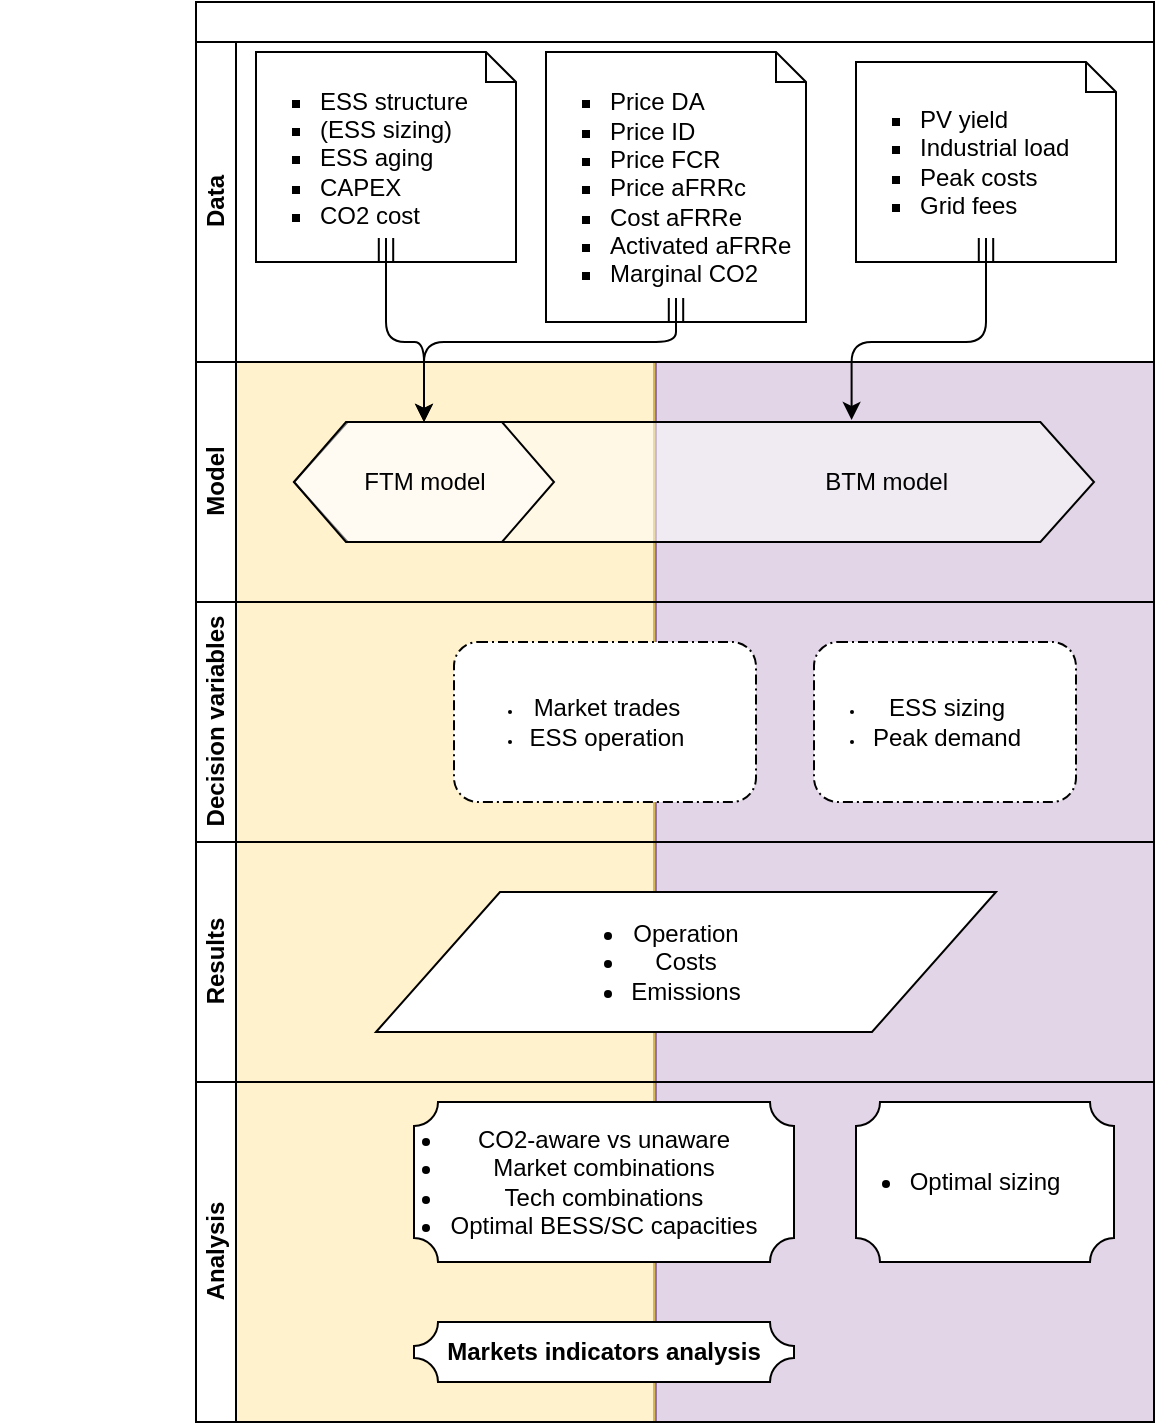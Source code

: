 <mxfile version="24.8.4">
  <diagram name="Page-1" id="H7OocQH3WVN6QxSBvJeX">
    <mxGraphModel grid="1" page="1" gridSize="10" guides="1" tooltips="1" connect="1" arrows="1" fold="1" pageScale="1" pageWidth="827" pageHeight="1169" math="0" shadow="0">
      <root>
        <mxCell id="0" />
        <mxCell id="1" parent="0" />
        <mxCell id="Y0jZvqLdVTw9YHAPx3Wo-44" value="" style="whiteSpace=wrap;html=1;fillColor=#e1d5e7;strokeColor=#9673a6;" vertex="1" parent="1">
          <mxGeometry x="401" y="300" width="249" height="530" as="geometry" />
        </mxCell>
        <mxCell id="Y0jZvqLdVTw9YHAPx3Wo-43" value="" style="whiteSpace=wrap;html=1;fillColor=#fff2cc;strokeColor=#d6b656;" vertex="1" parent="1">
          <mxGeometry x="190" y="300" width="210" height="530" as="geometry" />
        </mxCell>
        <mxCell id="_ZPiPlZKCAFzhntVLiFg-1" value="" style="swimlane;html=1;childLayout=stackLayout;resizeParent=1;resizeParentMax=0;horizontal=1;startSize=20;horizontalStack=0;whiteSpace=wrap;swimlaneLine=1;" vertex="1" parent="1">
          <mxGeometry x="171" y="120" width="479" height="710" as="geometry" />
        </mxCell>
        <mxCell id="_ZPiPlZKCAFzhntVLiFg-2" value="Data" style="swimlane;html=1;startSize=20;horizontal=0;" vertex="1" parent="_ZPiPlZKCAFzhntVLiFg-1">
          <mxGeometry y="20" width="479" height="160" as="geometry" />
        </mxCell>
        <mxCell id="Y0jZvqLdVTw9YHAPx3Wo-1" value="&lt;ul&gt;&lt;ul&gt;&lt;ul&gt;&lt;ul&gt;&lt;li&gt;&lt;span style=&quot;background-color: initial;&quot;&gt;Price DA&lt;/span&gt;&lt;/li&gt;&lt;li&gt;&lt;span style=&quot;background-color: initial;&quot;&gt;Price ID&lt;/span&gt;&lt;/li&gt;&lt;li&gt;&lt;span style=&quot;background-color: initial;&quot;&gt;Price FCR&lt;/span&gt;&lt;/li&gt;&lt;li&gt;Price aFRRc&lt;/li&gt;&lt;li&gt;Cost aFRRe&lt;/li&gt;&lt;li&gt;Activated aFRRe&lt;/li&gt;&lt;li&gt;Marginal CO2&lt;/li&gt;&lt;/ul&gt;&lt;/ul&gt;&lt;/ul&gt;&lt;/ul&gt;" style="shape=mxgraph.bpmn.data;labelPosition=left;verticalLabelPosition=middle;align=left;verticalAlign=middle;size=15;html=1;isCollection=1;" vertex="1" parent="_ZPiPlZKCAFzhntVLiFg-2">
          <mxGeometry x="175" y="5" width="130" height="135" as="geometry" />
        </mxCell>
        <mxCell id="Y0jZvqLdVTw9YHAPx3Wo-3" value="&lt;ul&gt;&lt;ul&gt;&lt;ul&gt;&lt;ul&gt;&lt;li&gt;PV yield&lt;/li&gt;&lt;li&gt;Industrial load&lt;/li&gt;&lt;li&gt;Peak costs&lt;/li&gt;&lt;li&gt;Grid fees&lt;/li&gt;&lt;/ul&gt;&lt;/ul&gt;&lt;/ul&gt;&lt;/ul&gt;" style="shape=mxgraph.bpmn.data;labelPosition=left;verticalLabelPosition=middle;align=left;verticalAlign=middle;size=15;html=1;isCollection=1;" vertex="1" parent="_ZPiPlZKCAFzhntVLiFg-2">
          <mxGeometry x="330" y="10" width="130" height="100" as="geometry" />
        </mxCell>
        <mxCell id="Y0jZvqLdVTw9YHAPx3Wo-4" value="&lt;ul&gt;&lt;ul&gt;&lt;ul&gt;&lt;ul&gt;&lt;li&gt;ESS structure&lt;/li&gt;&lt;li&gt;(ESS sizing)&lt;/li&gt;&lt;li&gt;ESS aging&lt;/li&gt;&lt;li&gt;CAPEX&lt;/li&gt;&lt;li&gt;CO2 cost&lt;/li&gt;&lt;/ul&gt;&lt;/ul&gt;&lt;/ul&gt;&lt;/ul&gt;" style="shape=mxgraph.bpmn.data;labelPosition=left;verticalLabelPosition=middle;align=left;verticalAlign=middle;size=15;html=1;isCollection=1;noLabel=0;fixDash=0;container=0;dropTarget=0;part=0;" vertex="1" parent="_ZPiPlZKCAFzhntVLiFg-2">
          <mxGeometry x="30" y="5" width="130" height="105" as="geometry" />
        </mxCell>
        <mxCell id="_ZPiPlZKCAFzhntVLiFg-3" value="Model" style="swimlane;html=1;startSize=20;horizontal=0;" vertex="1" parent="_ZPiPlZKCAFzhntVLiFg-1">
          <mxGeometry y="180" width="479" height="120" as="geometry" />
        </mxCell>
        <mxCell id="_ZPiPlZKCAFzhntVLiFg-4" value="Decision variables" style="swimlane;html=1;startSize=20;horizontal=0;swimlaneLine=1;" vertex="1" parent="_ZPiPlZKCAFzhntVLiFg-1">
          <mxGeometry y="300" width="479" height="120" as="geometry" />
        </mxCell>
        <mxCell id="Y0jZvqLdVTw9YHAPx3Wo-6" value="&lt;p&gt;&lt;/p&gt;&lt;ul style=&quot;padding-left: 2px;&quot;&gt;&lt;li&gt;&lt;span style=&quot;font-size: 12px; background-color: initial;&quot;&gt;ESS sizing&lt;/span&gt;&lt;/li&gt;&lt;li&gt;&lt;span style=&quot;font-size: 12px;&quot;&gt;Peak demand&lt;/span&gt;&lt;/li&gt;&lt;/ul&gt;&lt;p&gt;&lt;/p&gt;" style="points=[[0.25,0,0],[0.5,0,0],[0.75,0,0],[1,0.25,0],[1,0.5,0],[1,0.75,0],[0.75,1,0],[0.5,1,0],[0.25,1,0],[0,0.75,0],[0,0.5,0],[0,0.25,0]];rounded=1;dashed=1;dashPattern=5 2 1 2;labelPosition=center;verticalLabelPosition=middle;align=center;verticalAlign=middle;fontSize=8;html=1;whiteSpace=wrap;" vertex="1" parent="_ZPiPlZKCAFzhntVLiFg-4">
          <mxGeometry x="309" y="20" width="131" height="80" as="geometry" />
        </mxCell>
        <mxCell id="Y0jZvqLdVTw9YHAPx3Wo-5" value="&lt;p&gt;&lt;/p&gt;&lt;ul style=&quot;padding-left: 2px;&quot;&gt;&lt;li&gt;&lt;span style=&quot;font-size: 12px;&quot;&gt;Market trades&lt;/span&gt;&lt;/li&gt;&lt;li&gt;&lt;span style=&quot;background-color: initial; font-size: 12px;&quot;&gt;ESS operation&lt;/span&gt;&lt;/li&gt;&lt;/ul&gt;&lt;p&gt;&lt;/p&gt;" style="points=[[0.25,0,0],[0.5,0,0],[0.75,0,0],[1,0.25,0],[1,0.5,0],[1,0.75,0],[0.75,1,0],[0.5,1,0],[0.25,1,0],[0,0.75,0],[0,0.5,0],[0,0.25,0]];rounded=1;dashed=1;dashPattern=5 2 1 2;labelPosition=center;verticalLabelPosition=middle;align=center;verticalAlign=middle;fontSize=8;html=1;whiteSpace=wrap;" vertex="1" parent="_ZPiPlZKCAFzhntVLiFg-4">
          <mxGeometry x="129" y="20" width="151" height="80" as="geometry" />
        </mxCell>
        <mxCell id="_ZPiPlZKCAFzhntVLiFg-5" value="Results" style="swimlane;html=1;startSize=20;horizontal=0;swimlaneLine=1;" vertex="1" parent="_ZPiPlZKCAFzhntVLiFg-1">
          <mxGeometry y="420" width="479" height="120" as="geometry" />
        </mxCell>
        <mxCell id="Y0jZvqLdVTw9YHAPx3Wo-46" value="&lt;ul style=&quot;padding-left: 0px;&quot;&gt;&lt;li&gt;Operation&lt;/li&gt;&lt;li&gt;Costs&lt;/li&gt;&lt;li&gt;Emissions&lt;/li&gt;&lt;/ul&gt;" style="shape=parallelogram;perimeter=parallelogramPerimeter;whiteSpace=wrap;html=1;dashed=0;" vertex="1" parent="_ZPiPlZKCAFzhntVLiFg-5">
          <mxGeometry x="90" y="25" width="310" height="70" as="geometry" />
        </mxCell>
        <mxCell id="Y0jZvqLdVTw9YHAPx3Wo-45" value="Analysis" style="swimlane;html=1;startSize=20;horizontal=0;swimlaneLine=1;" vertex="1" parent="_ZPiPlZKCAFzhntVLiFg-1">
          <mxGeometry y="540" width="479" height="170" as="geometry" />
        </mxCell>
        <mxCell id="Y0jZvqLdVTw9YHAPx3Wo-52" value="&lt;ul style=&quot;padding-left: 0px;&quot;&gt;&lt;li&gt;CO2-aware vs unaware&lt;/li&gt;&lt;li&gt;Market combinations&lt;/li&gt;&lt;li&gt;Tech combinations&lt;/li&gt;&lt;li&gt;Optimal BESS/SC capacities&lt;/li&gt;&lt;/ul&gt;" style="verticalLabelPosition=middle;verticalAlign=middle;html=1;shape=mxgraph.basic.plaque;dx=6;whiteSpace=wrap;labelPosition=center;align=center;" vertex="1" parent="Y0jZvqLdVTw9YHAPx3Wo-45">
          <mxGeometry x="109" y="10" width="190" height="80" as="geometry" />
        </mxCell>
        <mxCell id="Y0jZvqLdVTw9YHAPx3Wo-53" value="&lt;ul style=&quot;padding-left: 0px;&quot;&gt;&lt;li&gt;Optimal sizing&lt;/li&gt;&lt;/ul&gt;" style="verticalLabelPosition=middle;verticalAlign=middle;html=1;shape=mxgraph.basic.plaque;dx=6;whiteSpace=wrap;labelPosition=center;align=center;" vertex="1" parent="Y0jZvqLdVTw9YHAPx3Wo-45">
          <mxGeometry x="330" y="10" width="129" height="80" as="geometry" />
        </mxCell>
        <mxCell id="Y0jZvqLdVTw9YHAPx3Wo-54" value="&lt;div&gt;&lt;b&gt;Markets indicators analysis&lt;/b&gt;&lt;/div&gt;" style="verticalLabelPosition=middle;verticalAlign=middle;html=1;shape=mxgraph.basic.plaque;dx=6;whiteSpace=wrap;labelPosition=center;align=center;" vertex="1" parent="1">
          <mxGeometry x="280" y="780" width="190" height="30" as="geometry" />
        </mxCell>
        <mxCell id="Y0jZvqLdVTw9YHAPx3Wo-58" value="" style="group;shadow=0;fillColor=none;" connectable="0" vertex="1" parent="1">
          <mxGeometry x="220" y="330" width="400" height="60" as="geometry" />
        </mxCell>
        <mxCell id="Y0jZvqLdVTw9YHAPx3Wo-56" value="BTM model&lt;span style=&quot;white-space: pre;&quot;&gt;&#x9;&lt;/span&gt;&lt;span style=&quot;white-space: pre;&quot;&gt;&#x9;&lt;/span&gt;&lt;span style=&quot;white-space: pre;&quot;&gt;&#x9;&lt;/span&gt;" style="verticalLabelPosition=middle;verticalAlign=middle;html=1;shape=hexagon;perimeter=hexagonPerimeter2;arcSize=6;size=0.067;labelPosition=center;align=right;gradientColor=none;strokeOpacity=100;fillOpacity=50;" vertex="1" parent="Y0jZvqLdVTw9YHAPx3Wo-58">
          <mxGeometry width="400" height="60" as="geometry" />
        </mxCell>
        <mxCell id="Y0jZvqLdVTw9YHAPx3Wo-57" value="FTM model" style="verticalLabelPosition=middle;verticalAlign=middle;html=1;shape=hexagon;perimeter=hexagonPerimeter2;arcSize=6;size=0.2;labelPosition=center;align=center;fillOpacity=50;" vertex="1" parent="Y0jZvqLdVTw9YHAPx3Wo-58">
          <mxGeometry width="130" height="60" as="geometry" />
        </mxCell>
        <mxCell id="Y0jZvqLdVTw9YHAPx3Wo-41" style="edgeStyle=orthogonalEdgeStyle;rounded=1;orthogonalLoop=1;jettySize=auto;html=1;exitX=0.5;exitY=1;exitDx=0;exitDy=0;exitPerimeter=0;entryX=0.697;entryY=-0.017;entryDx=0;entryDy=0;curved=0;entryPerimeter=0;" edge="1" parent="1" source="Y0jZvqLdVTw9YHAPx3Wo-3" target="Y0jZvqLdVTw9YHAPx3Wo-56">
          <mxGeometry relative="1" as="geometry">
            <mxPoint x="543.5" y="378.57" as="targetPoint" />
          </mxGeometry>
        </mxCell>
        <mxCell id="Y0jZvqLdVTw9YHAPx3Wo-37" style="edgeStyle=orthogonalEdgeStyle;rounded=1;orthogonalLoop=1;jettySize=auto;html=1;exitX=0.5;exitY=1;exitDx=0;exitDy=0;exitPerimeter=0;curved=0;entryX=0.5;entryY=0;entryDx=0;entryDy=0;" edge="1" parent="1" source="Y0jZvqLdVTw9YHAPx3Wo-1" target="Y0jZvqLdVTw9YHAPx3Wo-57">
          <mxGeometry relative="1" as="geometry">
            <mxPoint x="311" y="340" as="targetPoint" />
            <Array as="points">
              <mxPoint x="411" y="290" />
              <mxPoint x="285" y="290" />
            </Array>
          </mxGeometry>
        </mxCell>
        <mxCell id="Y0jZvqLdVTw9YHAPx3Wo-33" style="edgeStyle=orthogonalEdgeStyle;rounded=1;orthogonalLoop=1;jettySize=auto;html=1;exitX=0.5;exitY=1;exitDx=0;exitDy=0;exitPerimeter=0;entryX=0.5;entryY=0;entryDx=0;entryDy=0;curved=0;" edge="1" parent="1" source="Y0jZvqLdVTw9YHAPx3Wo-4" target="Y0jZvqLdVTw9YHAPx3Wo-57">
          <mxGeometry relative="1" as="geometry">
            <mxPoint x="266" y="321.43" as="targetPoint" />
          </mxGeometry>
        </mxCell>
      </root>
    </mxGraphModel>
  </diagram>
</mxfile>
